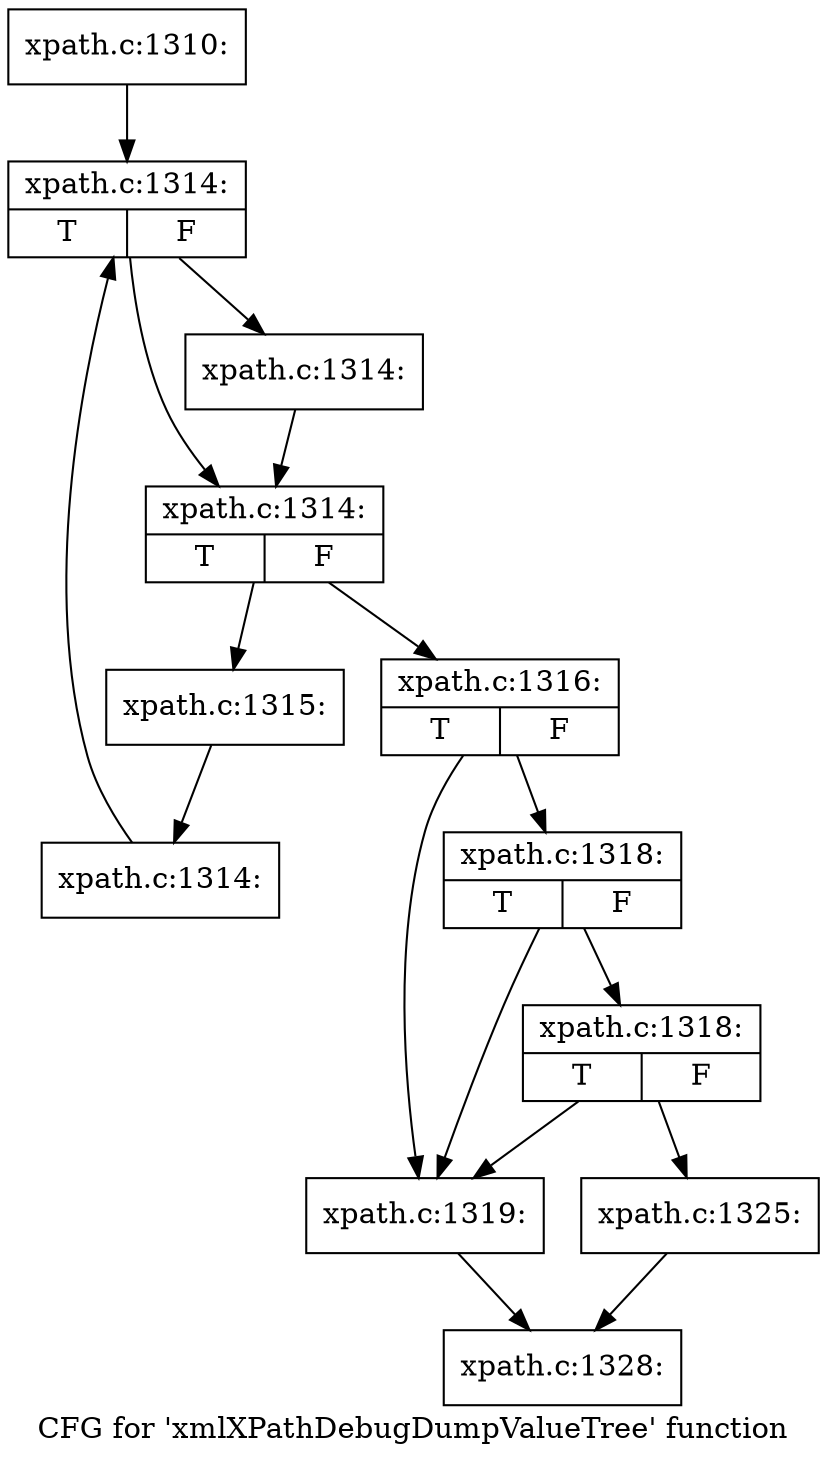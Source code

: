 digraph "CFG for 'xmlXPathDebugDumpValueTree' function" {
	label="CFG for 'xmlXPathDebugDumpValueTree' function";

	Node0x55e6b2a7a8d0 [shape=record,label="{xpath.c:1310:}"];
	Node0x55e6b2a7a8d0 -> Node0x55e6b2a7bb20;
	Node0x55e6b2a7bb20 [shape=record,label="{xpath.c:1314:|{<s0>T|<s1>F}}"];
	Node0x55e6b2a7bb20 -> Node0x55e6b2a7bf00;
	Node0x55e6b2a7bb20 -> Node0x55e6b2a7beb0;
	Node0x55e6b2a7bf00 [shape=record,label="{xpath.c:1314:}"];
	Node0x55e6b2a7bf00 -> Node0x55e6b2a7beb0;
	Node0x55e6b2a7beb0 [shape=record,label="{xpath.c:1314:|{<s0>T|<s1>F}}"];
	Node0x55e6b2a7beb0 -> Node0x55e6b2a7be00;
	Node0x55e6b2a7beb0 -> Node0x55e6b2a7b980;
	Node0x55e6b2a7be00 [shape=record,label="{xpath.c:1315:}"];
	Node0x55e6b2a7be00 -> Node0x55e6b2a7bd70;
	Node0x55e6b2a7bd70 [shape=record,label="{xpath.c:1314:}"];
	Node0x55e6b2a7bd70 -> Node0x55e6b2a7bb20;
	Node0x55e6b2a7b980 [shape=record,label="{xpath.c:1316:|{<s0>T|<s1>F}}"];
	Node0x55e6b2a7b980 -> Node0x55e6b2a7d4c0;
	Node0x55e6b2a7b980 -> Node0x55e6b2a7d5e0;
	Node0x55e6b2a7d5e0 [shape=record,label="{xpath.c:1318:|{<s0>T|<s1>F}}"];
	Node0x55e6b2a7d5e0 -> Node0x55e6b2a7d4c0;
	Node0x55e6b2a7d5e0 -> Node0x55e6b2a7d560;
	Node0x55e6b2a7d560 [shape=record,label="{xpath.c:1318:|{<s0>T|<s1>F}}"];
	Node0x55e6b2a7d560 -> Node0x55e6b2a7d4c0;
	Node0x55e6b2a7d560 -> Node0x55e6b2a7d510;
	Node0x55e6b2a7d4c0 [shape=record,label="{xpath.c:1319:}"];
	Node0x55e6b2a7d4c0 -> Node0x55e6b2a7a920;
	Node0x55e6b2a7d510 [shape=record,label="{xpath.c:1325:}"];
	Node0x55e6b2a7d510 -> Node0x55e6b2a7a920;
	Node0x55e6b2a7a920 [shape=record,label="{xpath.c:1328:}"];
}
